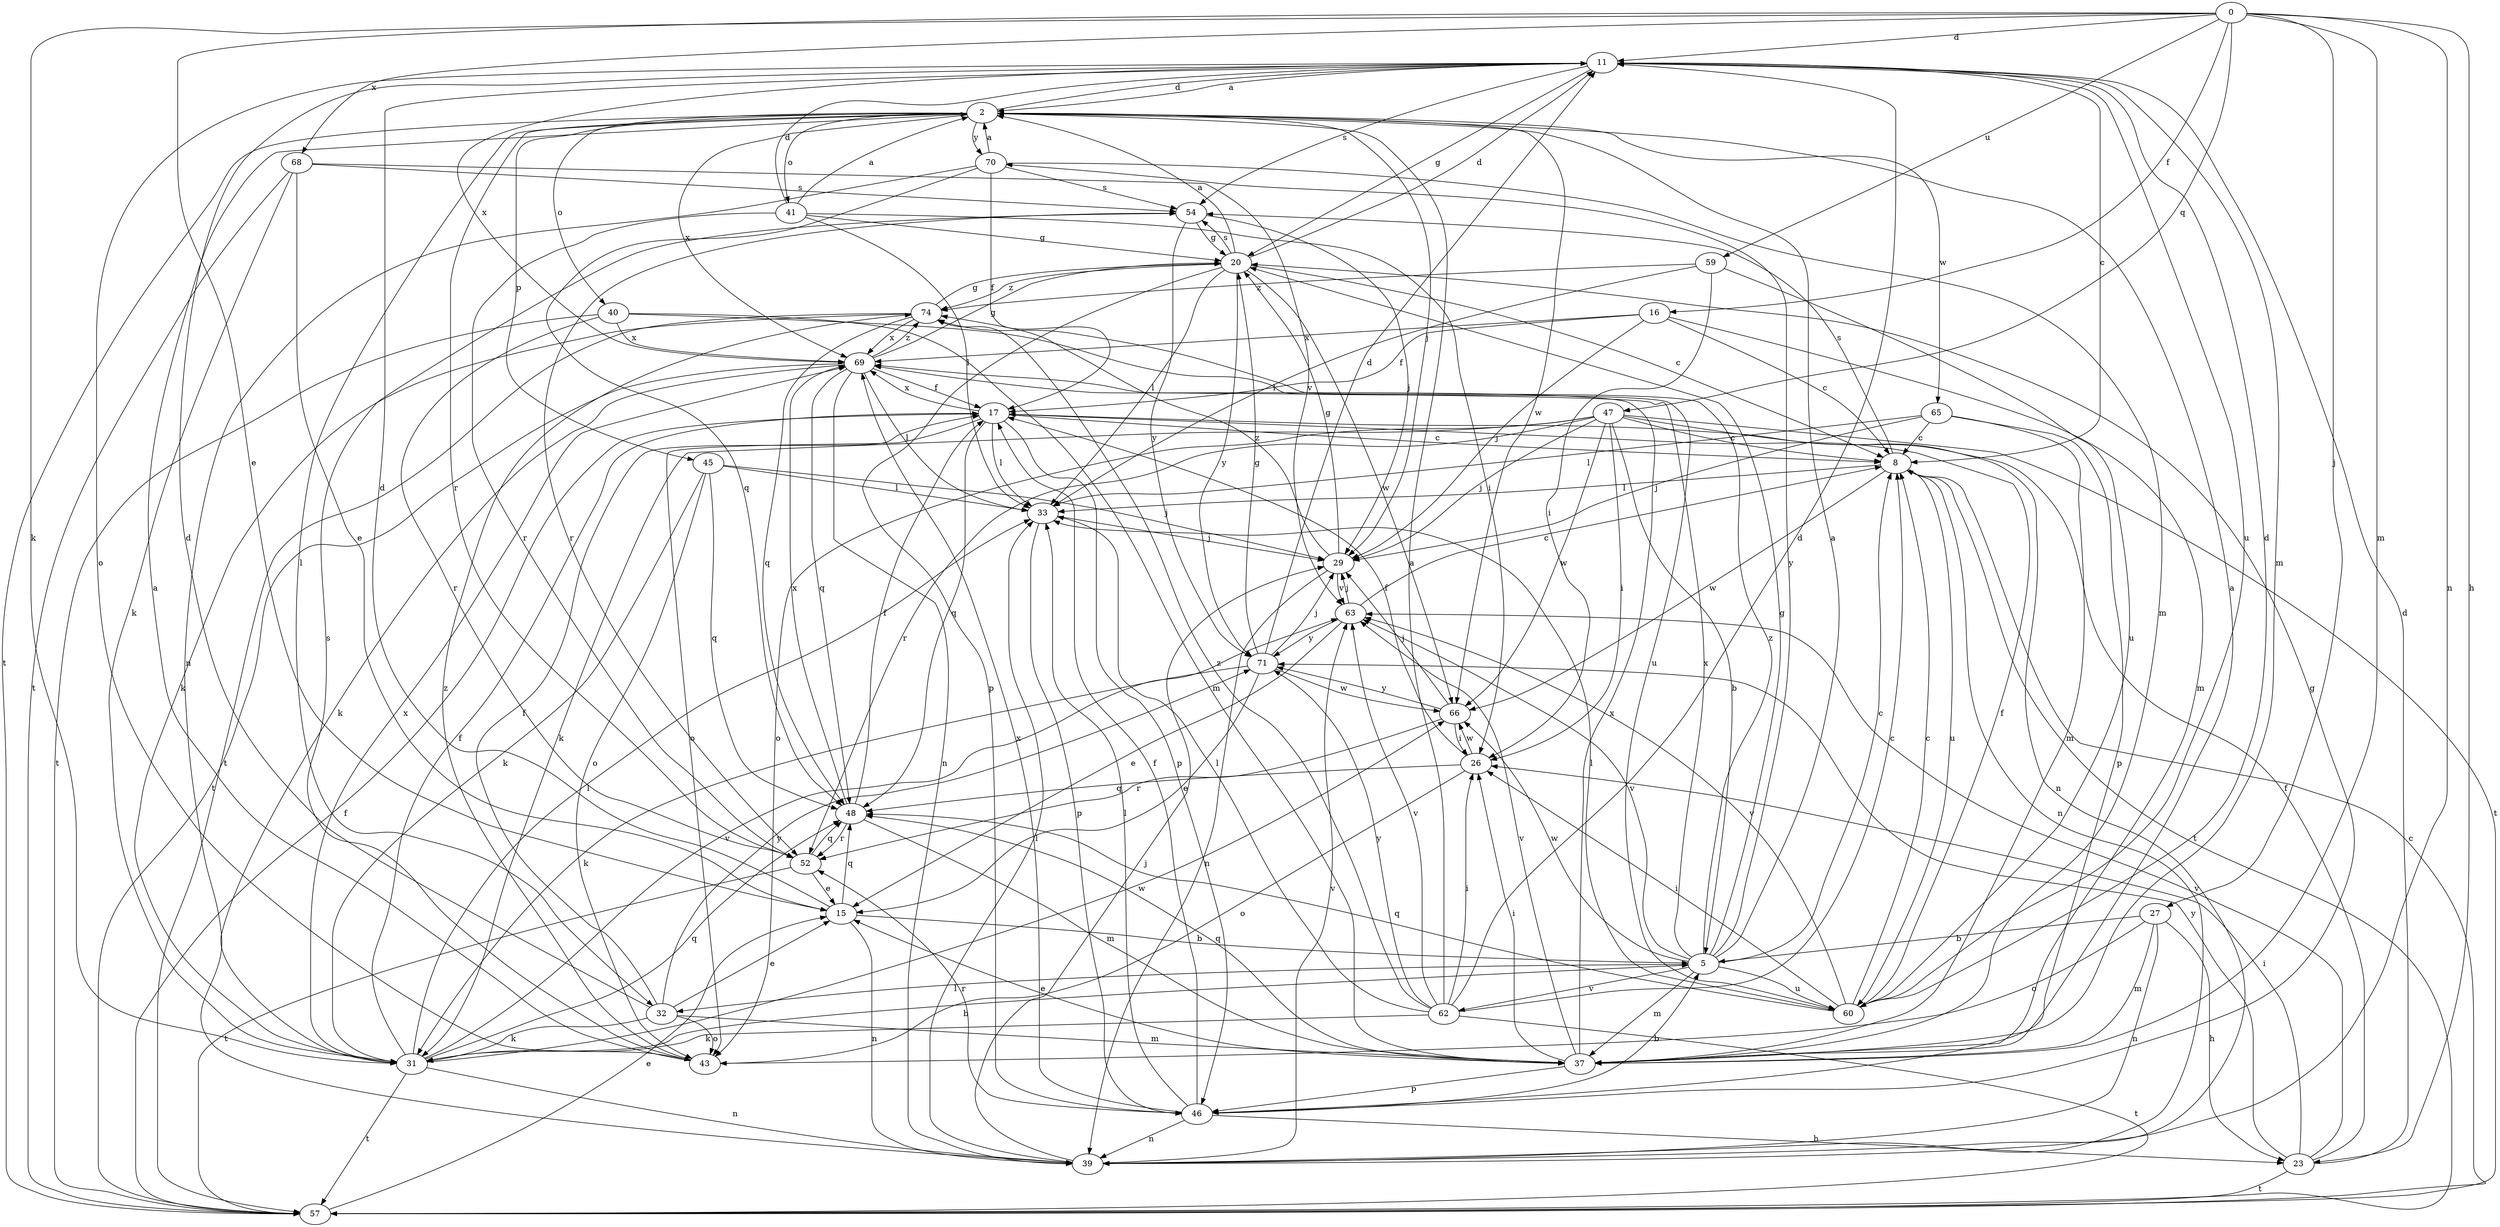 strict digraph  {
0;
2;
5;
8;
11;
15;
16;
17;
20;
23;
26;
27;
29;
31;
32;
33;
37;
39;
40;
41;
43;
45;
46;
47;
48;
52;
54;
57;
59;
60;
62;
63;
65;
66;
68;
69;
70;
71;
74;
0 -> 11  [label=d];
0 -> 15  [label=e];
0 -> 16  [label=f];
0 -> 23  [label=h];
0 -> 27  [label=j];
0 -> 31  [label=k];
0 -> 37  [label=m];
0 -> 39  [label=n];
0 -> 47  [label=q];
0 -> 59  [label=u];
0 -> 68  [label=x];
2 -> 11  [label=d];
2 -> 29  [label=j];
2 -> 32  [label=l];
2 -> 40  [label=o];
2 -> 41  [label=o];
2 -> 45  [label=p];
2 -> 52  [label=r];
2 -> 57  [label=t];
2 -> 65  [label=w];
2 -> 66  [label=w];
2 -> 69  [label=x];
2 -> 70  [label=y];
5 -> 2  [label=a];
5 -> 8  [label=c];
5 -> 20  [label=g];
5 -> 32  [label=l];
5 -> 37  [label=m];
5 -> 60  [label=u];
5 -> 62  [label=v];
5 -> 63  [label=v];
5 -> 66  [label=w];
5 -> 69  [label=x];
5 -> 70  [label=y];
5 -> 74  [label=z];
8 -> 33  [label=l];
8 -> 39  [label=n];
8 -> 54  [label=s];
8 -> 57  [label=t];
8 -> 60  [label=u];
8 -> 66  [label=w];
11 -> 2  [label=a];
11 -> 8  [label=c];
11 -> 20  [label=g];
11 -> 37  [label=m];
11 -> 43  [label=o];
11 -> 54  [label=s];
11 -> 60  [label=u];
11 -> 69  [label=x];
15 -> 5  [label=b];
15 -> 11  [label=d];
15 -> 39  [label=n];
15 -> 48  [label=q];
16 -> 8  [label=c];
16 -> 17  [label=f];
16 -> 29  [label=j];
16 -> 37  [label=m];
16 -> 69  [label=x];
17 -> 8  [label=c];
17 -> 33  [label=l];
17 -> 43  [label=o];
17 -> 46  [label=p];
17 -> 48  [label=q];
17 -> 69  [label=x];
20 -> 2  [label=a];
20 -> 8  [label=c];
20 -> 11  [label=d];
20 -> 33  [label=l];
20 -> 46  [label=p];
20 -> 54  [label=s];
20 -> 66  [label=w];
20 -> 71  [label=y];
20 -> 74  [label=z];
23 -> 11  [label=d];
23 -> 17  [label=f];
23 -> 26  [label=i];
23 -> 57  [label=t];
23 -> 63  [label=v];
23 -> 71  [label=y];
26 -> 17  [label=f];
26 -> 43  [label=o];
26 -> 48  [label=q];
26 -> 66  [label=w];
27 -> 5  [label=b];
27 -> 23  [label=h];
27 -> 37  [label=m];
27 -> 39  [label=n];
27 -> 43  [label=o];
29 -> 20  [label=g];
29 -> 39  [label=n];
29 -> 63  [label=v];
29 -> 74  [label=z];
31 -> 5  [label=b];
31 -> 17  [label=f];
31 -> 33  [label=l];
31 -> 39  [label=n];
31 -> 48  [label=q];
31 -> 57  [label=t];
31 -> 63  [label=v];
31 -> 66  [label=w];
31 -> 69  [label=x];
32 -> 11  [label=d];
32 -> 15  [label=e];
32 -> 17  [label=f];
32 -> 31  [label=k];
32 -> 37  [label=m];
32 -> 43  [label=o];
32 -> 71  [label=y];
33 -> 29  [label=j];
33 -> 46  [label=p];
37 -> 2  [label=a];
37 -> 15  [label=e];
37 -> 26  [label=i];
37 -> 46  [label=p];
37 -> 48  [label=q];
37 -> 63  [label=v];
37 -> 69  [label=x];
39 -> 29  [label=j];
39 -> 33  [label=l];
39 -> 63  [label=v];
40 -> 37  [label=m];
40 -> 52  [label=r];
40 -> 57  [label=t];
40 -> 60  [label=u];
40 -> 69  [label=x];
41 -> 2  [label=a];
41 -> 11  [label=d];
41 -> 20  [label=g];
41 -> 26  [label=i];
41 -> 33  [label=l];
41 -> 52  [label=r];
43 -> 2  [label=a];
43 -> 54  [label=s];
43 -> 74  [label=z];
45 -> 29  [label=j];
45 -> 31  [label=k];
45 -> 33  [label=l];
45 -> 43  [label=o];
45 -> 48  [label=q];
46 -> 5  [label=b];
46 -> 17  [label=f];
46 -> 20  [label=g];
46 -> 23  [label=h];
46 -> 33  [label=l];
46 -> 39  [label=n];
46 -> 52  [label=r];
46 -> 69  [label=x];
47 -> 5  [label=b];
47 -> 8  [label=c];
47 -> 26  [label=i];
47 -> 29  [label=j];
47 -> 31  [label=k];
47 -> 39  [label=n];
47 -> 43  [label=o];
47 -> 52  [label=r];
47 -> 57  [label=t];
47 -> 66  [label=w];
48 -> 17  [label=f];
48 -> 37  [label=m];
48 -> 52  [label=r];
48 -> 69  [label=x];
52 -> 15  [label=e];
52 -> 48  [label=q];
52 -> 57  [label=t];
54 -> 20  [label=g];
54 -> 29  [label=j];
54 -> 52  [label=r];
54 -> 71  [label=y];
57 -> 8  [label=c];
57 -> 15  [label=e];
57 -> 17  [label=f];
59 -> 26  [label=i];
59 -> 33  [label=l];
59 -> 60  [label=u];
59 -> 74  [label=z];
60 -> 8  [label=c];
60 -> 11  [label=d];
60 -> 17  [label=f];
60 -> 26  [label=i];
60 -> 33  [label=l];
60 -> 48  [label=q];
60 -> 63  [label=v];
62 -> 2  [label=a];
62 -> 8  [label=c];
62 -> 11  [label=d];
62 -> 26  [label=i];
62 -> 31  [label=k];
62 -> 33  [label=l];
62 -> 57  [label=t];
62 -> 63  [label=v];
62 -> 71  [label=y];
62 -> 74  [label=z];
63 -> 8  [label=c];
63 -> 15  [label=e];
63 -> 29  [label=j];
63 -> 71  [label=y];
65 -> 8  [label=c];
65 -> 29  [label=j];
65 -> 33  [label=l];
65 -> 37  [label=m];
65 -> 46  [label=p];
66 -> 26  [label=i];
66 -> 29  [label=j];
66 -> 52  [label=r];
66 -> 71  [label=y];
68 -> 15  [label=e];
68 -> 31  [label=k];
68 -> 54  [label=s];
68 -> 57  [label=t];
68 -> 63  [label=v];
69 -> 17  [label=f];
69 -> 20  [label=g];
69 -> 31  [label=k];
69 -> 33  [label=l];
69 -> 39  [label=n];
69 -> 48  [label=q];
69 -> 57  [label=t];
69 -> 74  [label=z];
70 -> 2  [label=a];
70 -> 17  [label=f];
70 -> 37  [label=m];
70 -> 39  [label=n];
70 -> 48  [label=q];
70 -> 54  [label=s];
71 -> 11  [label=d];
71 -> 15  [label=e];
71 -> 20  [label=g];
71 -> 29  [label=j];
71 -> 31  [label=k];
71 -> 66  [label=w];
74 -> 20  [label=g];
74 -> 31  [label=k];
74 -> 48  [label=q];
74 -> 57  [label=t];
74 -> 69  [label=x];
}
